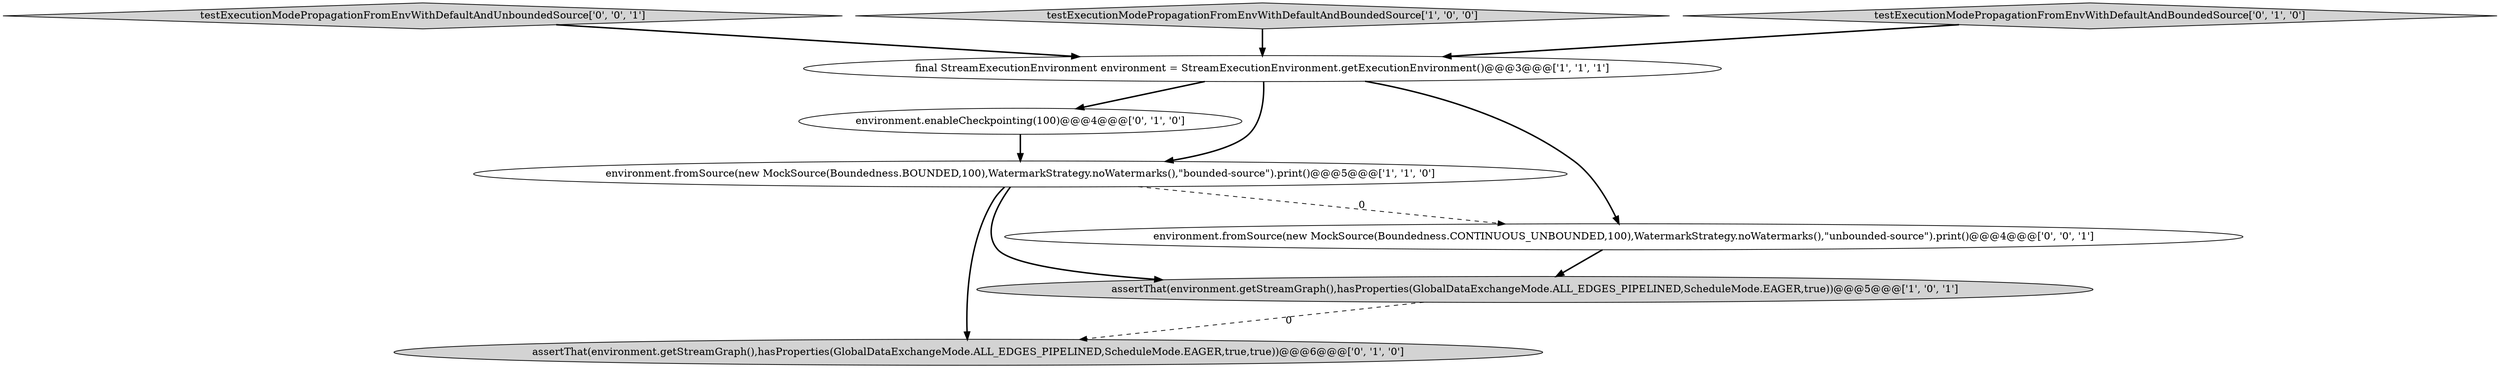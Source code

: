 digraph {
7 [style = filled, label = "testExecutionModePropagationFromEnvWithDefaultAndUnboundedSource['0', '0', '1']", fillcolor = lightgray, shape = diamond image = "AAA0AAABBB3BBB"];
0 [style = filled, label = "final StreamExecutionEnvironment environment = StreamExecutionEnvironment.getExecutionEnvironment()@@@3@@@['1', '1', '1']", fillcolor = white, shape = ellipse image = "AAA0AAABBB1BBB"];
4 [style = filled, label = "environment.enableCheckpointing(100)@@@4@@@['0', '1', '0']", fillcolor = white, shape = ellipse image = "AAA1AAABBB2BBB"];
2 [style = filled, label = "assertThat(environment.getStreamGraph(),hasProperties(GlobalDataExchangeMode.ALL_EDGES_PIPELINED,ScheduleMode.EAGER,true))@@@5@@@['1', '0', '1']", fillcolor = lightgray, shape = ellipse image = "AAA0AAABBB1BBB"];
5 [style = filled, label = "assertThat(environment.getStreamGraph(),hasProperties(GlobalDataExchangeMode.ALL_EDGES_PIPELINED,ScheduleMode.EAGER,true,true))@@@6@@@['0', '1', '0']", fillcolor = lightgray, shape = ellipse image = "AAA1AAABBB2BBB"];
8 [style = filled, label = "environment.fromSource(new MockSource(Boundedness.CONTINUOUS_UNBOUNDED,100),WatermarkStrategy.noWatermarks(),\"unbounded-source\").print()@@@4@@@['0', '0', '1']", fillcolor = white, shape = ellipse image = "AAA0AAABBB3BBB"];
3 [style = filled, label = "environment.fromSource(new MockSource(Boundedness.BOUNDED,100),WatermarkStrategy.noWatermarks(),\"bounded-source\").print()@@@5@@@['1', '1', '0']", fillcolor = white, shape = ellipse image = "AAA0AAABBB1BBB"];
1 [style = filled, label = "testExecutionModePropagationFromEnvWithDefaultAndBoundedSource['1', '0', '0']", fillcolor = lightgray, shape = diamond image = "AAA0AAABBB1BBB"];
6 [style = filled, label = "testExecutionModePropagationFromEnvWithDefaultAndBoundedSource['0', '1', '0']", fillcolor = lightgray, shape = diamond image = "AAA0AAABBB2BBB"];
6->0 [style = bold, label=""];
8->2 [style = bold, label=""];
3->8 [style = dashed, label="0"];
0->4 [style = bold, label=""];
0->3 [style = bold, label=""];
0->8 [style = bold, label=""];
2->5 [style = dashed, label="0"];
3->5 [style = bold, label=""];
4->3 [style = bold, label=""];
7->0 [style = bold, label=""];
3->2 [style = bold, label=""];
1->0 [style = bold, label=""];
}
